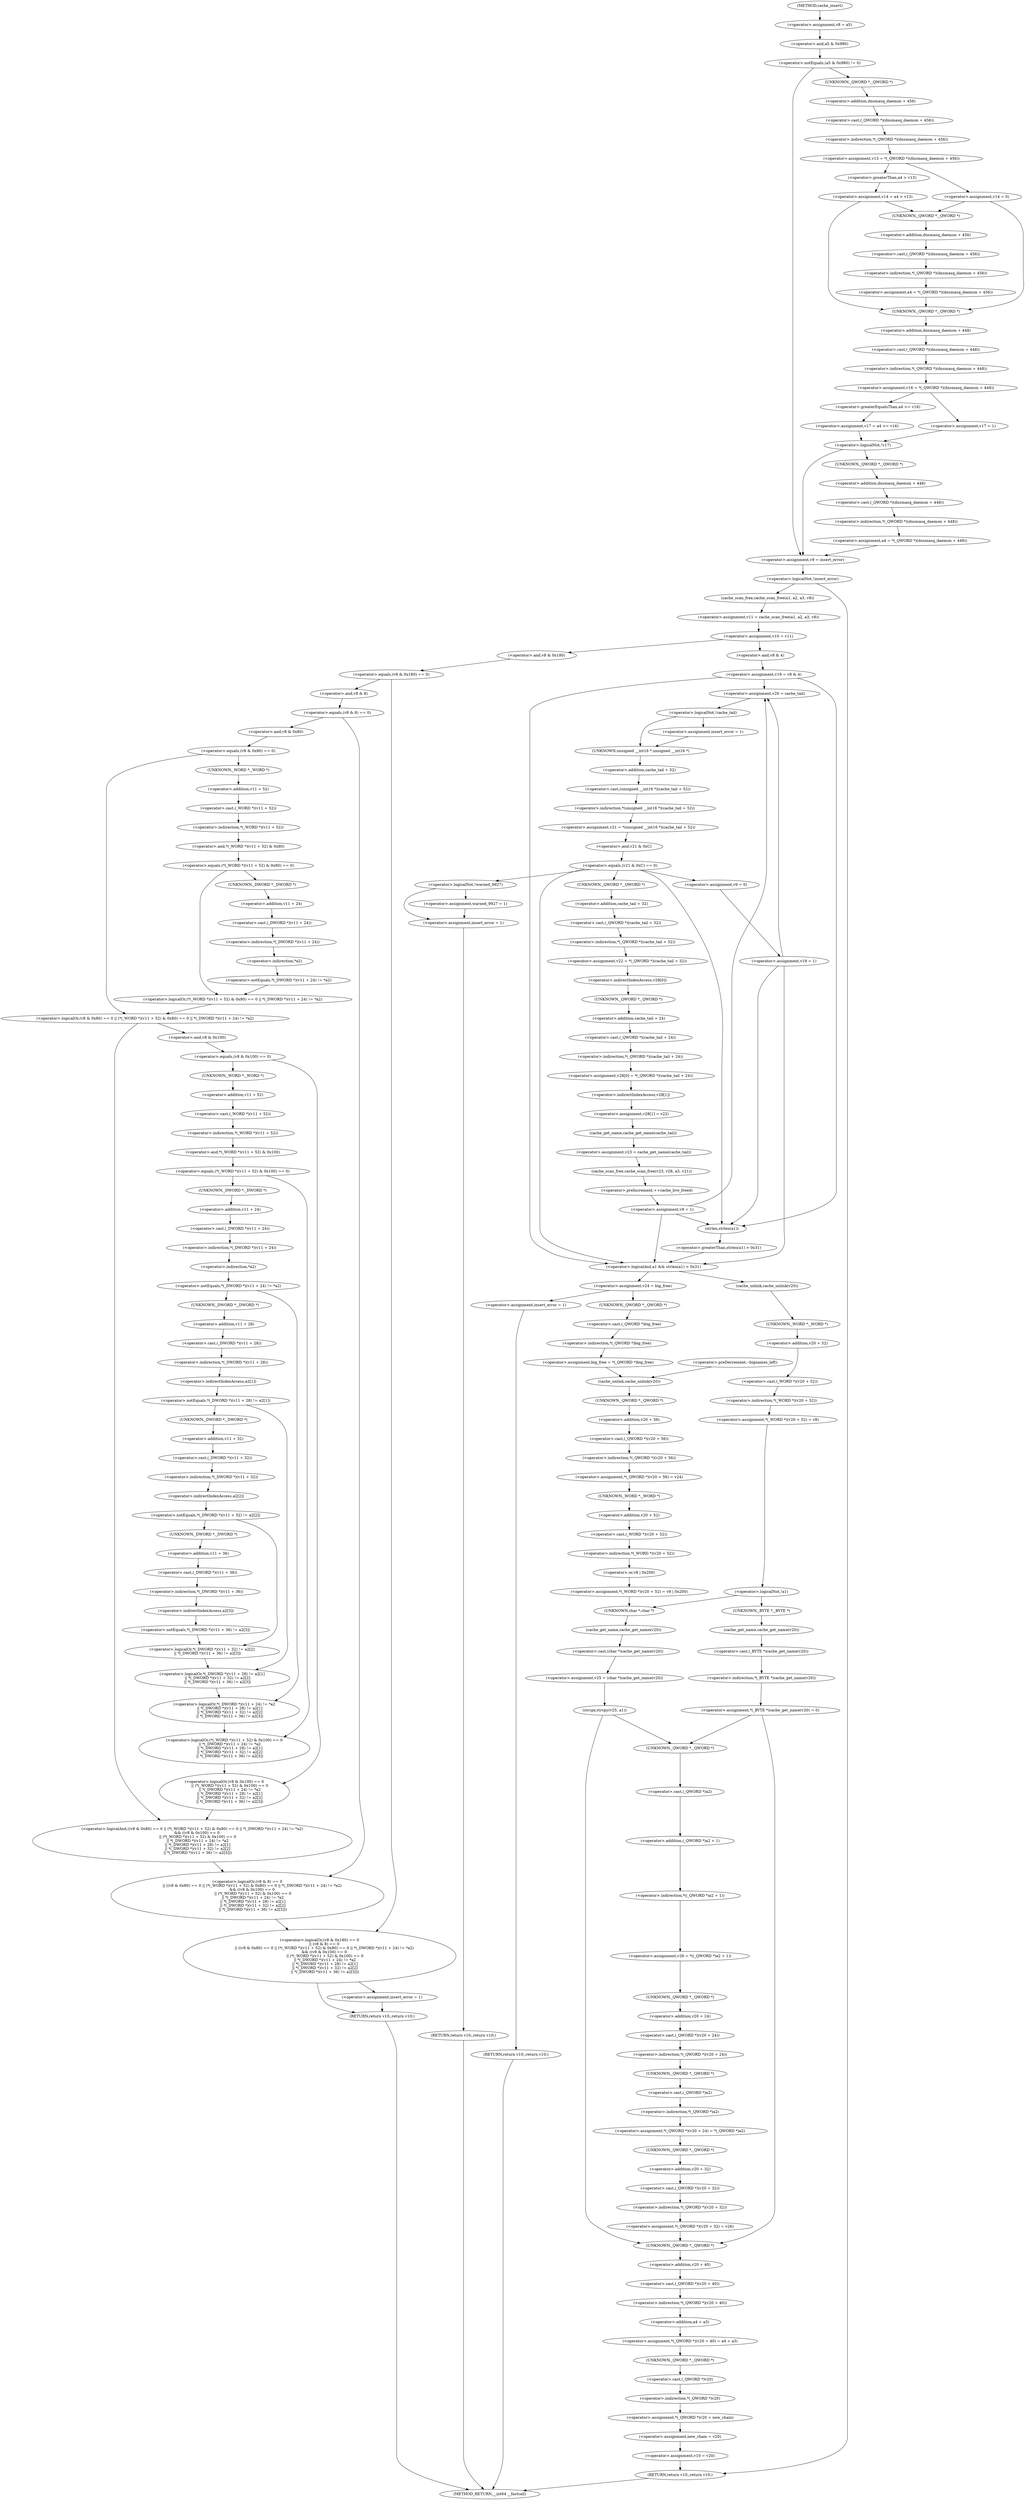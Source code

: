 digraph cache_insert {  
"1000142" [label = "(<operator>.assignment,v8 = a5)" ]
"1000146" [label = "(<operator>.notEquals,(a5 & 0x980) != 0)" ]
"1000147" [label = "(<operator>.and,a5 & 0x980)" ]
"1000152" [label = "(<operator>.assignment,v13 = *(_QWORD *)(dnsmasq_daemon + 456))" ]
"1000154" [label = "(<operator>.indirection,*(_QWORD *)(dnsmasq_daemon + 456))" ]
"1000155" [label = "(<operator>.cast,(_QWORD *)(dnsmasq_daemon + 456))" ]
"1000156" [label = "(UNKNOWN,_QWORD *,_QWORD *)" ]
"1000157" [label = "(<operator>.addition,dnsmasq_daemon + 456)" ]
"1000162" [label = "(<operator>.assignment,v14 = a4 > v13)" ]
"1000164" [label = "(<operator>.greaterThan,a4 > v13)" ]
"1000168" [label = "(<operator>.assignment,v14 = 0)" ]
"1000173" [label = "(<operator>.assignment,a4 = *(_QWORD *)(dnsmasq_daemon + 456))" ]
"1000175" [label = "(<operator>.indirection,*(_QWORD *)(dnsmasq_daemon + 456))" ]
"1000176" [label = "(<operator>.cast,(_QWORD *)(dnsmasq_daemon + 456))" ]
"1000177" [label = "(UNKNOWN,_QWORD *,_QWORD *)" ]
"1000178" [label = "(<operator>.addition,dnsmasq_daemon + 456)" ]
"1000181" [label = "(<operator>.assignment,v16 = *(_QWORD *)(dnsmasq_daemon + 448))" ]
"1000183" [label = "(<operator>.indirection,*(_QWORD *)(dnsmasq_daemon + 448))" ]
"1000184" [label = "(<operator>.cast,(_QWORD *)(dnsmasq_daemon + 448))" ]
"1000185" [label = "(UNKNOWN,_QWORD *,_QWORD *)" ]
"1000186" [label = "(<operator>.addition,dnsmasq_daemon + 448)" ]
"1000191" [label = "(<operator>.assignment,v17 = a4 >= v16)" ]
"1000193" [label = "(<operator>.greaterEqualsThan,a4 >= v16)" ]
"1000197" [label = "(<operator>.assignment,v17 = 1)" ]
"1000201" [label = "(<operator>.logicalNot,!v17)" ]
"1000203" [label = "(<operator>.assignment,a4 = *(_QWORD *)(dnsmasq_daemon + 448))" ]
"1000205" [label = "(<operator>.indirection,*(_QWORD *)(dnsmasq_daemon + 448))" ]
"1000206" [label = "(<operator>.cast,(_QWORD *)(dnsmasq_daemon + 448))" ]
"1000207" [label = "(UNKNOWN,_QWORD *,_QWORD *)" ]
"1000208" [label = "(<operator>.addition,dnsmasq_daemon + 448)" ]
"1000211" [label = "(<operator>.assignment,v9 = insert_error)" ]
"1000216" [label = "(<operator>.logicalNot,!insert_error)" ]
"1000219" [label = "(<operator>.assignment,v11 = cache_scan_free(a1, a2, a3, v8))" ]
"1000221" [label = "(cache_scan_free,cache_scan_free(a1, a2, a3, v8))" ]
"1000226" [label = "(<operator>.assignment,v10 = v11)" ]
"1000233" [label = "(<operator>.logicalOr,(v8 & 0x180) == 0\n        || (v8 & 8) == 0\n        || ((v8 & 0x80) == 0 || (*(_WORD *)(v11 + 52) & 0x80) == 0 || *(_DWORD *)(v11 + 24) != *a2)\n        && ((v8 & 0x100) == 0\n         || (*(_WORD *)(v11 + 52) & 0x100) == 0\n         || *(_DWORD *)(v11 + 24) != *a2\n         || *(_DWORD *)(v11 + 28) != a2[1]\n         || *(_DWORD *)(v11 + 32) != a2[2]\n         || *(_DWORD *)(v11 + 36) != a2[3]))" ]
"1000234" [label = "(<operator>.equals,(v8 & 0x180) == 0)" ]
"1000235" [label = "(<operator>.and,v8 & 0x180)" ]
"1000239" [label = "(<operator>.logicalOr,(v8 & 8) == 0\n        || ((v8 & 0x80) == 0 || (*(_WORD *)(v11 + 52) & 0x80) == 0 || *(_DWORD *)(v11 + 24) != *a2)\n        && ((v8 & 0x100) == 0\n         || (*(_WORD *)(v11 + 52) & 0x100) == 0\n         || *(_DWORD *)(v11 + 24) != *a2\n         || *(_DWORD *)(v11 + 28) != a2[1]\n         || *(_DWORD *)(v11 + 32) != a2[2]\n         || *(_DWORD *)(v11 + 36) != a2[3]))" ]
"1000240" [label = "(<operator>.equals,(v8 & 8) == 0)" ]
"1000241" [label = "(<operator>.and,v8 & 8)" ]
"1000245" [label = "(<operator>.logicalAnd,((v8 & 0x80) == 0 || (*(_WORD *)(v11 + 52) & 0x80) == 0 || *(_DWORD *)(v11 + 24) != *a2)\n        && ((v8 & 0x100) == 0\n         || (*(_WORD *)(v11 + 52) & 0x100) == 0\n         || *(_DWORD *)(v11 + 24) != *a2\n         || *(_DWORD *)(v11 + 28) != a2[1]\n         || *(_DWORD *)(v11 + 32) != a2[2]\n         || *(_DWORD *)(v11 + 36) != a2[3]))" ]
"1000246" [label = "(<operator>.logicalOr,(v8 & 0x80) == 0 || (*(_WORD *)(v11 + 52) & 0x80) == 0 || *(_DWORD *)(v11 + 24) != *a2)" ]
"1000247" [label = "(<operator>.equals,(v8 & 0x80) == 0)" ]
"1000248" [label = "(<operator>.and,v8 & 0x80)" ]
"1000252" [label = "(<operator>.logicalOr,(*(_WORD *)(v11 + 52) & 0x80) == 0 || *(_DWORD *)(v11 + 24) != *a2)" ]
"1000253" [label = "(<operator>.equals,(*(_WORD *)(v11 + 52) & 0x80) == 0)" ]
"1000254" [label = "(<operator>.and,*(_WORD *)(v11 + 52) & 0x80)" ]
"1000255" [label = "(<operator>.indirection,*(_WORD *)(v11 + 52))" ]
"1000256" [label = "(<operator>.cast,(_WORD *)(v11 + 52))" ]
"1000257" [label = "(UNKNOWN,_WORD *,_WORD *)" ]
"1000258" [label = "(<operator>.addition,v11 + 52)" ]
"1000263" [label = "(<operator>.notEquals,*(_DWORD *)(v11 + 24) != *a2)" ]
"1000264" [label = "(<operator>.indirection,*(_DWORD *)(v11 + 24))" ]
"1000265" [label = "(<operator>.cast,(_DWORD *)(v11 + 24))" ]
"1000266" [label = "(UNKNOWN,_DWORD *,_DWORD *)" ]
"1000267" [label = "(<operator>.addition,v11 + 24)" ]
"1000270" [label = "(<operator>.indirection,*a2)" ]
"1000272" [label = "(<operator>.logicalOr,(v8 & 0x100) == 0\n         || (*(_WORD *)(v11 + 52) & 0x100) == 0\n         || *(_DWORD *)(v11 + 24) != *a2\n         || *(_DWORD *)(v11 + 28) != a2[1]\n         || *(_DWORD *)(v11 + 32) != a2[2]\n         || *(_DWORD *)(v11 + 36) != a2[3])" ]
"1000273" [label = "(<operator>.equals,(v8 & 0x100) == 0)" ]
"1000274" [label = "(<operator>.and,v8 & 0x100)" ]
"1000278" [label = "(<operator>.logicalOr,(*(_WORD *)(v11 + 52) & 0x100) == 0\n         || *(_DWORD *)(v11 + 24) != *a2\n         || *(_DWORD *)(v11 + 28) != a2[1]\n         || *(_DWORD *)(v11 + 32) != a2[2]\n         || *(_DWORD *)(v11 + 36) != a2[3])" ]
"1000279" [label = "(<operator>.equals,(*(_WORD *)(v11 + 52) & 0x100) == 0)" ]
"1000280" [label = "(<operator>.and,*(_WORD *)(v11 + 52) & 0x100)" ]
"1000281" [label = "(<operator>.indirection,*(_WORD *)(v11 + 52))" ]
"1000282" [label = "(<operator>.cast,(_WORD *)(v11 + 52))" ]
"1000283" [label = "(UNKNOWN,_WORD *,_WORD *)" ]
"1000284" [label = "(<operator>.addition,v11 + 52)" ]
"1000289" [label = "(<operator>.logicalOr,*(_DWORD *)(v11 + 24) != *a2\n         || *(_DWORD *)(v11 + 28) != a2[1]\n         || *(_DWORD *)(v11 + 32) != a2[2]\n         || *(_DWORD *)(v11 + 36) != a2[3])" ]
"1000290" [label = "(<operator>.notEquals,*(_DWORD *)(v11 + 24) != *a2)" ]
"1000291" [label = "(<operator>.indirection,*(_DWORD *)(v11 + 24))" ]
"1000292" [label = "(<operator>.cast,(_DWORD *)(v11 + 24))" ]
"1000293" [label = "(UNKNOWN,_DWORD *,_DWORD *)" ]
"1000294" [label = "(<operator>.addition,v11 + 24)" ]
"1000297" [label = "(<operator>.indirection,*a2)" ]
"1000299" [label = "(<operator>.logicalOr,*(_DWORD *)(v11 + 28) != a2[1]\n         || *(_DWORD *)(v11 + 32) != a2[2]\n         || *(_DWORD *)(v11 + 36) != a2[3])" ]
"1000300" [label = "(<operator>.notEquals,*(_DWORD *)(v11 + 28) != a2[1])" ]
"1000301" [label = "(<operator>.indirection,*(_DWORD *)(v11 + 28))" ]
"1000302" [label = "(<operator>.cast,(_DWORD *)(v11 + 28))" ]
"1000303" [label = "(UNKNOWN,_DWORD *,_DWORD *)" ]
"1000304" [label = "(<operator>.addition,v11 + 28)" ]
"1000307" [label = "(<operator>.indirectIndexAccess,a2[1])" ]
"1000310" [label = "(<operator>.logicalOr,*(_DWORD *)(v11 + 32) != a2[2]\n         || *(_DWORD *)(v11 + 36) != a2[3])" ]
"1000311" [label = "(<operator>.notEquals,*(_DWORD *)(v11 + 32) != a2[2])" ]
"1000312" [label = "(<operator>.indirection,*(_DWORD *)(v11 + 32))" ]
"1000313" [label = "(<operator>.cast,(_DWORD *)(v11 + 32))" ]
"1000314" [label = "(UNKNOWN,_DWORD *,_DWORD *)" ]
"1000315" [label = "(<operator>.addition,v11 + 32)" ]
"1000318" [label = "(<operator>.indirectIndexAccess,a2[2])" ]
"1000321" [label = "(<operator>.notEquals,*(_DWORD *)(v11 + 36) != a2[3])" ]
"1000322" [label = "(<operator>.indirection,*(_DWORD *)(v11 + 36))" ]
"1000323" [label = "(<operator>.cast,(_DWORD *)(v11 + 36))" ]
"1000324" [label = "(UNKNOWN,_DWORD *,_DWORD *)" ]
"1000325" [label = "(<operator>.addition,v11 + 36)" ]
"1000328" [label = "(<operator>.indirectIndexAccess,a2[3])" ]
"1000332" [label = "(<operator>.assignment,insert_error = 1)" ]
"1000336" [label = "(RETURN,return v10;,return v10;)" ]
"1000338" [label = "(<operator>.assignment,v19 = v8 & 4)" ]
"1000340" [label = "(<operator>.and,v8 & 4)" ]
"1000346" [label = "(<operator>.assignment,v20 = cache_tail)" ]
"1000350" [label = "(<operator>.logicalNot,!cache_tail)" ]
"1000353" [label = "(<operator>.assignment,insert_error = 1)" ]
"1000357" [label = "(<operator>.assignment,v21 = *(unsigned __int16 *)(cache_tail + 52))" ]
"1000359" [label = "(<operator>.indirection,*(unsigned __int16 *)(cache_tail + 52))" ]
"1000360" [label = "(<operator>.cast,(unsigned __int16 *)(cache_tail + 52))" ]
"1000361" [label = "(UNKNOWN,unsigned __int16 *,unsigned __int16 *)" ]
"1000362" [label = "(<operator>.addition,cache_tail + 52)" ]
"1000366" [label = "(<operator>.equals,(v21 & 0xC) == 0)" ]
"1000367" [label = "(<operator>.and,v21 & 0xC)" ]
"1000376" [label = "(<operator>.logicalNot,!warned_9927)" ]
"1000379" [label = "(<operator>.assignment,warned_9927 = 1)" ]
"1000382" [label = "(<operator>.assignment,insert_error = 1)" ]
"1000385" [label = "(RETURN,return v10;,return v10;)" ]
"1000390" [label = "(<operator>.assignment,v22 = *(_QWORD *)(cache_tail + 32))" ]
"1000392" [label = "(<operator>.indirection,*(_QWORD *)(cache_tail + 32))" ]
"1000393" [label = "(<operator>.cast,(_QWORD *)(cache_tail + 32))" ]
"1000394" [label = "(UNKNOWN,_QWORD *,_QWORD *)" ]
"1000395" [label = "(<operator>.addition,cache_tail + 32)" ]
"1000398" [label = "(<operator>.assignment,v28[0] = *(_QWORD *)(cache_tail + 24))" ]
"1000399" [label = "(<operator>.indirectIndexAccess,v28[0])" ]
"1000402" [label = "(<operator>.indirection,*(_QWORD *)(cache_tail + 24))" ]
"1000403" [label = "(<operator>.cast,(_QWORD *)(cache_tail + 24))" ]
"1000404" [label = "(UNKNOWN,_QWORD *,_QWORD *)" ]
"1000405" [label = "(<operator>.addition,cache_tail + 24)" ]
"1000408" [label = "(<operator>.assignment,v28[1] = v22)" ]
"1000409" [label = "(<operator>.indirectIndexAccess,v28[1])" ]
"1000413" [label = "(<operator>.assignment,v23 = cache_get_name(cache_tail))" ]
"1000415" [label = "(cache_get_name,cache_get_name(cache_tail))" ]
"1000417" [label = "(cache_scan_free,cache_scan_free(v23, v28, a3, v21))" ]
"1000422" [label = "(<operator>.preIncrement,++cache_live_freed)" ]
"1000424" [label = "(<operator>.assignment,v9 = 1)" ]
"1000429" [label = "(<operator>.assignment,v9 = 0)" ]
"1000432" [label = "(<operator>.assignment,v19 = 1)" ]
"1000436" [label = "(<operator>.logicalAnd,a1 && strlen(a1) > 0x31)" ]
"1000438" [label = "(<operator>.greaterThan,strlen(a1) > 0x31)" ]
"1000439" [label = "(strlen,strlen(a1))" ]
"1000443" [label = "(<operator>.assignment,v24 = big_free)" ]
"1000449" [label = "(<operator>.assignment,big_free = *(_QWORD *)big_free)" ]
"1000451" [label = "(<operator>.indirection,*(_QWORD *)big_free)" ]
"1000452" [label = "(<operator>.cast,(_QWORD *)big_free)" ]
"1000453" [label = "(UNKNOWN,_QWORD *,_QWORD *)" ]
"1000458" [label = "(<operator>.assignment,insert_error = 1)" ]
"1000461" [label = "(RETURN,return v10;,return v10;)" ]
"1000465" [label = "(<operator>.preDecrement,--bignames_left)" ]
"1000467" [label = "(cache_unlink,cache_unlink(v20))" ]
"1000469" [label = "(<operator>.assignment,*(_QWORD *)(v20 + 56) = v24)" ]
"1000470" [label = "(<operator>.indirection,*(_QWORD *)(v20 + 56))" ]
"1000471" [label = "(<operator>.cast,(_QWORD *)(v20 + 56))" ]
"1000472" [label = "(UNKNOWN,_QWORD *,_QWORD *)" ]
"1000473" [label = "(<operator>.addition,v20 + 56)" ]
"1000477" [label = "(<operator>.assignment,*(_WORD *)(v20 + 52) = v8 | 0x200)" ]
"1000478" [label = "(<operator>.indirection,*(_WORD *)(v20 + 52))" ]
"1000479" [label = "(<operator>.cast,(_WORD *)(v20 + 52))" ]
"1000480" [label = "(UNKNOWN,_WORD *,_WORD *)" ]
"1000481" [label = "(<operator>.addition,v20 + 52)" ]
"1000484" [label = "(<operator>.or,v8 | 0x200)" ]
"1000489" [label = "(cache_unlink,cache_unlink(v20))" ]
"1000491" [label = "(<operator>.assignment,*(_WORD *)(v20 + 52) = v8)" ]
"1000492" [label = "(<operator>.indirection,*(_WORD *)(v20 + 52))" ]
"1000493" [label = "(<operator>.cast,(_WORD *)(v20 + 52))" ]
"1000494" [label = "(UNKNOWN,_WORD *,_WORD *)" ]
"1000495" [label = "(<operator>.addition,v20 + 52)" ]
"1000500" [label = "(<operator>.logicalNot,!a1)" ]
"1000503" [label = "(<operator>.assignment,*(_BYTE *)cache_get_name(v20) = 0)" ]
"1000504" [label = "(<operator>.indirection,*(_BYTE *)cache_get_name(v20))" ]
"1000505" [label = "(<operator>.cast,(_BYTE *)cache_get_name(v20))" ]
"1000506" [label = "(UNKNOWN,_BYTE *,_BYTE *)" ]
"1000507" [label = "(cache_get_name,cache_get_name(v20))" ]
"1000511" [label = "(<operator>.assignment,v25 = (char *)cache_get_name(v20))" ]
"1000513" [label = "(<operator>.cast,(char *)cache_get_name(v20))" ]
"1000514" [label = "(UNKNOWN,char *,char *)" ]
"1000515" [label = "(cache_get_name,cache_get_name(v20))" ]
"1000517" [label = "(strcpy,strcpy(v25, a1))" ]
"1000524" [label = "(<operator>.assignment,v26 = *((_QWORD *)a2 + 1))" ]
"1000526" [label = "(<operator>.indirection,*((_QWORD *)a2 + 1))" ]
"1000527" [label = "(<operator>.addition,(_QWORD *)a2 + 1)" ]
"1000528" [label = "(<operator>.cast,(_QWORD *)a2)" ]
"1000529" [label = "(UNKNOWN,_QWORD *,_QWORD *)" ]
"1000532" [label = "(<operator>.assignment,*(_QWORD *)(v20 + 24) = *(_QWORD *)a2)" ]
"1000533" [label = "(<operator>.indirection,*(_QWORD *)(v20 + 24))" ]
"1000534" [label = "(<operator>.cast,(_QWORD *)(v20 + 24))" ]
"1000535" [label = "(UNKNOWN,_QWORD *,_QWORD *)" ]
"1000536" [label = "(<operator>.addition,v20 + 24)" ]
"1000539" [label = "(<operator>.indirection,*(_QWORD *)a2)" ]
"1000540" [label = "(<operator>.cast,(_QWORD *)a2)" ]
"1000541" [label = "(UNKNOWN,_QWORD *,_QWORD *)" ]
"1000543" [label = "(<operator>.assignment,*(_QWORD *)(v20 + 32) = v26)" ]
"1000544" [label = "(<operator>.indirection,*(_QWORD *)(v20 + 32))" ]
"1000545" [label = "(<operator>.cast,(_QWORD *)(v20 + 32))" ]
"1000546" [label = "(UNKNOWN,_QWORD *,_QWORD *)" ]
"1000547" [label = "(<operator>.addition,v20 + 32)" ]
"1000551" [label = "(<operator>.assignment,*(_QWORD *)(v20 + 40) = a4 + a3)" ]
"1000552" [label = "(<operator>.indirection,*(_QWORD *)(v20 + 40))" ]
"1000553" [label = "(<operator>.cast,(_QWORD *)(v20 + 40))" ]
"1000554" [label = "(UNKNOWN,_QWORD *,_QWORD *)" ]
"1000555" [label = "(<operator>.addition,v20 + 40)" ]
"1000558" [label = "(<operator>.addition,a4 + a3)" ]
"1000561" [label = "(<operator>.assignment,*(_QWORD *)v20 = new_chain)" ]
"1000562" [label = "(<operator>.indirection,*(_QWORD *)v20)" ]
"1000563" [label = "(<operator>.cast,(_QWORD *)v20)" ]
"1000564" [label = "(UNKNOWN,_QWORD *,_QWORD *)" ]
"1000567" [label = "(<operator>.assignment,new_chain = v20)" ]
"1000570" [label = "(<operator>.assignment,v10 = v20)" ]
"1000573" [label = "(RETURN,return v10;,return v10;)" ]
"1000118" [label = "(METHOD,cache_insert)" ]
"1000575" [label = "(METHOD_RETURN,__int64 __fastcall)" ]
  "1000142" -> "1000147" 
  "1000146" -> "1000156" 
  "1000146" -> "1000211" 
  "1000147" -> "1000146" 
  "1000152" -> "1000164" 
  "1000152" -> "1000168" 
  "1000154" -> "1000152" 
  "1000155" -> "1000154" 
  "1000156" -> "1000157" 
  "1000157" -> "1000155" 
  "1000162" -> "1000177" 
  "1000162" -> "1000185" 
  "1000164" -> "1000162" 
  "1000168" -> "1000177" 
  "1000168" -> "1000185" 
  "1000173" -> "1000185" 
  "1000175" -> "1000173" 
  "1000176" -> "1000175" 
  "1000177" -> "1000178" 
  "1000178" -> "1000176" 
  "1000181" -> "1000193" 
  "1000181" -> "1000197" 
  "1000183" -> "1000181" 
  "1000184" -> "1000183" 
  "1000185" -> "1000186" 
  "1000186" -> "1000184" 
  "1000191" -> "1000201" 
  "1000193" -> "1000191" 
  "1000197" -> "1000201" 
  "1000201" -> "1000207" 
  "1000201" -> "1000211" 
  "1000203" -> "1000211" 
  "1000205" -> "1000203" 
  "1000206" -> "1000205" 
  "1000207" -> "1000208" 
  "1000208" -> "1000206" 
  "1000211" -> "1000216" 
  "1000216" -> "1000221" 
  "1000216" -> "1000573" 
  "1000219" -> "1000226" 
  "1000221" -> "1000219" 
  "1000226" -> "1000235" 
  "1000226" -> "1000340" 
  "1000233" -> "1000332" 
  "1000233" -> "1000336" 
  "1000234" -> "1000233" 
  "1000234" -> "1000241" 
  "1000235" -> "1000234" 
  "1000239" -> "1000233" 
  "1000240" -> "1000239" 
  "1000240" -> "1000248" 
  "1000241" -> "1000240" 
  "1000245" -> "1000239" 
  "1000246" -> "1000245" 
  "1000246" -> "1000274" 
  "1000247" -> "1000257" 
  "1000247" -> "1000246" 
  "1000248" -> "1000247" 
  "1000252" -> "1000246" 
  "1000253" -> "1000266" 
  "1000253" -> "1000252" 
  "1000254" -> "1000253" 
  "1000255" -> "1000254" 
  "1000256" -> "1000255" 
  "1000257" -> "1000258" 
  "1000258" -> "1000256" 
  "1000263" -> "1000252" 
  "1000264" -> "1000270" 
  "1000265" -> "1000264" 
  "1000266" -> "1000267" 
  "1000267" -> "1000265" 
  "1000270" -> "1000263" 
  "1000272" -> "1000245" 
  "1000273" -> "1000283" 
  "1000273" -> "1000272" 
  "1000274" -> "1000273" 
  "1000278" -> "1000272" 
  "1000279" -> "1000293" 
  "1000279" -> "1000278" 
  "1000280" -> "1000279" 
  "1000281" -> "1000280" 
  "1000282" -> "1000281" 
  "1000283" -> "1000284" 
  "1000284" -> "1000282" 
  "1000289" -> "1000278" 
  "1000290" -> "1000303" 
  "1000290" -> "1000289" 
  "1000291" -> "1000297" 
  "1000292" -> "1000291" 
  "1000293" -> "1000294" 
  "1000294" -> "1000292" 
  "1000297" -> "1000290" 
  "1000299" -> "1000289" 
  "1000300" -> "1000314" 
  "1000300" -> "1000299" 
  "1000301" -> "1000307" 
  "1000302" -> "1000301" 
  "1000303" -> "1000304" 
  "1000304" -> "1000302" 
  "1000307" -> "1000300" 
  "1000310" -> "1000299" 
  "1000311" -> "1000324" 
  "1000311" -> "1000310" 
  "1000312" -> "1000318" 
  "1000313" -> "1000312" 
  "1000314" -> "1000315" 
  "1000315" -> "1000313" 
  "1000318" -> "1000311" 
  "1000321" -> "1000310" 
  "1000322" -> "1000328" 
  "1000323" -> "1000322" 
  "1000324" -> "1000325" 
  "1000325" -> "1000323" 
  "1000328" -> "1000321" 
  "1000332" -> "1000336" 
  "1000336" -> "1000575" 
  "1000338" -> "1000346" 
  "1000338" -> "1000436" 
  "1000338" -> "1000439" 
  "1000340" -> "1000338" 
  "1000346" -> "1000350" 
  "1000350" -> "1000353" 
  "1000350" -> "1000361" 
  "1000353" -> "1000361" 
  "1000357" -> "1000367" 
  "1000359" -> "1000357" 
  "1000360" -> "1000359" 
  "1000361" -> "1000362" 
  "1000362" -> "1000360" 
  "1000366" -> "1000436" 
  "1000366" -> "1000439" 
  "1000366" -> "1000376" 
  "1000366" -> "1000394" 
  "1000366" -> "1000429" 
  "1000367" -> "1000366" 
  "1000376" -> "1000379" 
  "1000376" -> "1000382" 
  "1000379" -> "1000382" 
  "1000382" -> "1000385" 
  "1000385" -> "1000575" 
  "1000390" -> "1000399" 
  "1000392" -> "1000390" 
  "1000393" -> "1000392" 
  "1000394" -> "1000395" 
  "1000395" -> "1000393" 
  "1000398" -> "1000409" 
  "1000399" -> "1000404" 
  "1000402" -> "1000398" 
  "1000403" -> "1000402" 
  "1000404" -> "1000405" 
  "1000405" -> "1000403" 
  "1000408" -> "1000415" 
  "1000409" -> "1000408" 
  "1000413" -> "1000417" 
  "1000415" -> "1000413" 
  "1000417" -> "1000422" 
  "1000422" -> "1000424" 
  "1000424" -> "1000346" 
  "1000424" -> "1000436" 
  "1000424" -> "1000439" 
  "1000429" -> "1000432" 
  "1000432" -> "1000346" 
  "1000432" -> "1000436" 
  "1000432" -> "1000439" 
  "1000436" -> "1000443" 
  "1000436" -> "1000489" 
  "1000438" -> "1000436" 
  "1000439" -> "1000438" 
  "1000443" -> "1000453" 
  "1000443" -> "1000458" 
  "1000449" -> "1000467" 
  "1000451" -> "1000449" 
  "1000452" -> "1000451" 
  "1000453" -> "1000452" 
  "1000458" -> "1000461" 
  "1000461" -> "1000575" 
  "1000465" -> "1000467" 
  "1000467" -> "1000472" 
  "1000469" -> "1000480" 
  "1000470" -> "1000469" 
  "1000471" -> "1000470" 
  "1000472" -> "1000473" 
  "1000473" -> "1000471" 
  "1000477" -> "1000514" 
  "1000478" -> "1000484" 
  "1000479" -> "1000478" 
  "1000480" -> "1000481" 
  "1000481" -> "1000479" 
  "1000484" -> "1000477" 
  "1000489" -> "1000494" 
  "1000491" -> "1000500" 
  "1000492" -> "1000491" 
  "1000493" -> "1000492" 
  "1000494" -> "1000495" 
  "1000495" -> "1000493" 
  "1000500" -> "1000506" 
  "1000500" -> "1000514" 
  "1000503" -> "1000554" 
  "1000503" -> "1000529" 
  "1000504" -> "1000503" 
  "1000505" -> "1000504" 
  "1000506" -> "1000507" 
  "1000507" -> "1000505" 
  "1000511" -> "1000517" 
  "1000513" -> "1000511" 
  "1000514" -> "1000515" 
  "1000515" -> "1000513" 
  "1000517" -> "1000554" 
  "1000517" -> "1000529" 
  "1000524" -> "1000535" 
  "1000526" -> "1000524" 
  "1000527" -> "1000526" 
  "1000528" -> "1000527" 
  "1000529" -> "1000528" 
  "1000532" -> "1000546" 
  "1000533" -> "1000541" 
  "1000534" -> "1000533" 
  "1000535" -> "1000536" 
  "1000536" -> "1000534" 
  "1000539" -> "1000532" 
  "1000540" -> "1000539" 
  "1000541" -> "1000540" 
  "1000543" -> "1000554" 
  "1000544" -> "1000543" 
  "1000545" -> "1000544" 
  "1000546" -> "1000547" 
  "1000547" -> "1000545" 
  "1000551" -> "1000564" 
  "1000552" -> "1000558" 
  "1000553" -> "1000552" 
  "1000554" -> "1000555" 
  "1000555" -> "1000553" 
  "1000558" -> "1000551" 
  "1000561" -> "1000567" 
  "1000562" -> "1000561" 
  "1000563" -> "1000562" 
  "1000564" -> "1000563" 
  "1000567" -> "1000570" 
  "1000570" -> "1000573" 
  "1000573" -> "1000575" 
  "1000118" -> "1000142" 
}
